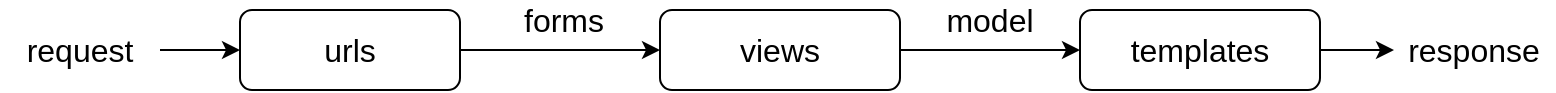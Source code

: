 <mxfile version="24.2.5" type="device">
  <diagram name="第 1 页" id="DiUvEHI6n03Vo5GLXe6Y">
    <mxGraphModel dx="1111" dy="854" grid="1" gridSize="10" guides="1" tooltips="1" connect="1" arrows="1" fold="1" page="1" pageScale="1" pageWidth="827" pageHeight="1169" math="0" shadow="0">
      <root>
        <mxCell id="0" />
        <mxCell id="1" parent="0" />
        <mxCell id="dFfi_SQp2UVN6yaY9VPI-4" style="edgeStyle=orthogonalEdgeStyle;rounded=0;orthogonalLoop=1;jettySize=auto;html=1;entryX=0;entryY=0.5;entryDx=0;entryDy=0;" edge="1" parent="1" source="dFfi_SQp2UVN6yaY9VPI-1" target="dFfi_SQp2UVN6yaY9VPI-2">
          <mxGeometry relative="1" as="geometry" />
        </mxCell>
        <mxCell id="dFfi_SQp2UVN6yaY9VPI-1" value="&lt;font style=&quot;font-size: 16px;&quot;&gt;urls&lt;/font&gt;" style="rounded=1;whiteSpace=wrap;html=1;" vertex="1" parent="1">
          <mxGeometry x="145" y="290" width="110" height="40" as="geometry" />
        </mxCell>
        <mxCell id="dFfi_SQp2UVN6yaY9VPI-5" style="edgeStyle=orthogonalEdgeStyle;rounded=0;orthogonalLoop=1;jettySize=auto;html=1;entryX=0;entryY=0.5;entryDx=0;entryDy=0;" edge="1" parent="1" source="dFfi_SQp2UVN6yaY9VPI-2" target="dFfi_SQp2UVN6yaY9VPI-3">
          <mxGeometry relative="1" as="geometry" />
        </mxCell>
        <mxCell id="dFfi_SQp2UVN6yaY9VPI-2" value="&lt;font style=&quot;font-size: 16px;&quot;&gt;views&lt;/font&gt;" style="rounded=1;whiteSpace=wrap;html=1;" vertex="1" parent="1">
          <mxGeometry x="355" y="290" width="120" height="40" as="geometry" />
        </mxCell>
        <mxCell id="dFfi_SQp2UVN6yaY9VPI-10" style="edgeStyle=orthogonalEdgeStyle;rounded=0;orthogonalLoop=1;jettySize=auto;html=1;entryX=0;entryY=0.5;entryDx=0;entryDy=0;" edge="1" parent="1" source="dFfi_SQp2UVN6yaY9VPI-3" target="dFfi_SQp2UVN6yaY9VPI-9">
          <mxGeometry relative="1" as="geometry" />
        </mxCell>
        <mxCell id="dFfi_SQp2UVN6yaY9VPI-3" value="&lt;font style=&quot;font-size: 16px;&quot;&gt;templates&lt;/font&gt;" style="rounded=1;whiteSpace=wrap;html=1;" vertex="1" parent="1">
          <mxGeometry x="565" y="290" width="120" height="40" as="geometry" />
        </mxCell>
        <mxCell id="dFfi_SQp2UVN6yaY9VPI-11" style="edgeStyle=orthogonalEdgeStyle;rounded=0;orthogonalLoop=1;jettySize=auto;html=1;entryX=0;entryY=0.5;entryDx=0;entryDy=0;" edge="1" parent="1" source="dFfi_SQp2UVN6yaY9VPI-7" target="dFfi_SQp2UVN6yaY9VPI-1">
          <mxGeometry relative="1" as="geometry" />
        </mxCell>
        <mxCell id="dFfi_SQp2UVN6yaY9VPI-7" value="&lt;font style=&quot;font-size: 16px;&quot;&gt;request&lt;/font&gt;" style="rounded=0;whiteSpace=wrap;html=1;strokeColor=none;" vertex="1" parent="1">
          <mxGeometry x="25" y="300" width="80" height="20" as="geometry" />
        </mxCell>
        <mxCell id="dFfi_SQp2UVN6yaY9VPI-8" value="&lt;font style=&quot;font-size: 16px;&quot;&gt;forms&lt;/font&gt;" style="rounded=0;whiteSpace=wrap;html=1;strokeColor=none;" vertex="1" parent="1">
          <mxGeometry x="267" y="285" width="80" height="20" as="geometry" />
        </mxCell>
        <mxCell id="dFfi_SQp2UVN6yaY9VPI-9" value="&lt;font style=&quot;font-size: 16px;&quot;&gt;response&lt;/font&gt;" style="rounded=0;whiteSpace=wrap;html=1;strokeColor=none;" vertex="1" parent="1">
          <mxGeometry x="722" y="300" width="80" height="20" as="geometry" />
        </mxCell>
        <mxCell id="dFfi_SQp2UVN6yaY9VPI-12" value="&lt;font style=&quot;font-size: 16px;&quot;&gt;model&lt;/font&gt;" style="rounded=0;whiteSpace=wrap;html=1;strokeColor=none;" vertex="1" parent="1">
          <mxGeometry x="480" y="285" width="80" height="20" as="geometry" />
        </mxCell>
      </root>
    </mxGraphModel>
  </diagram>
</mxfile>
